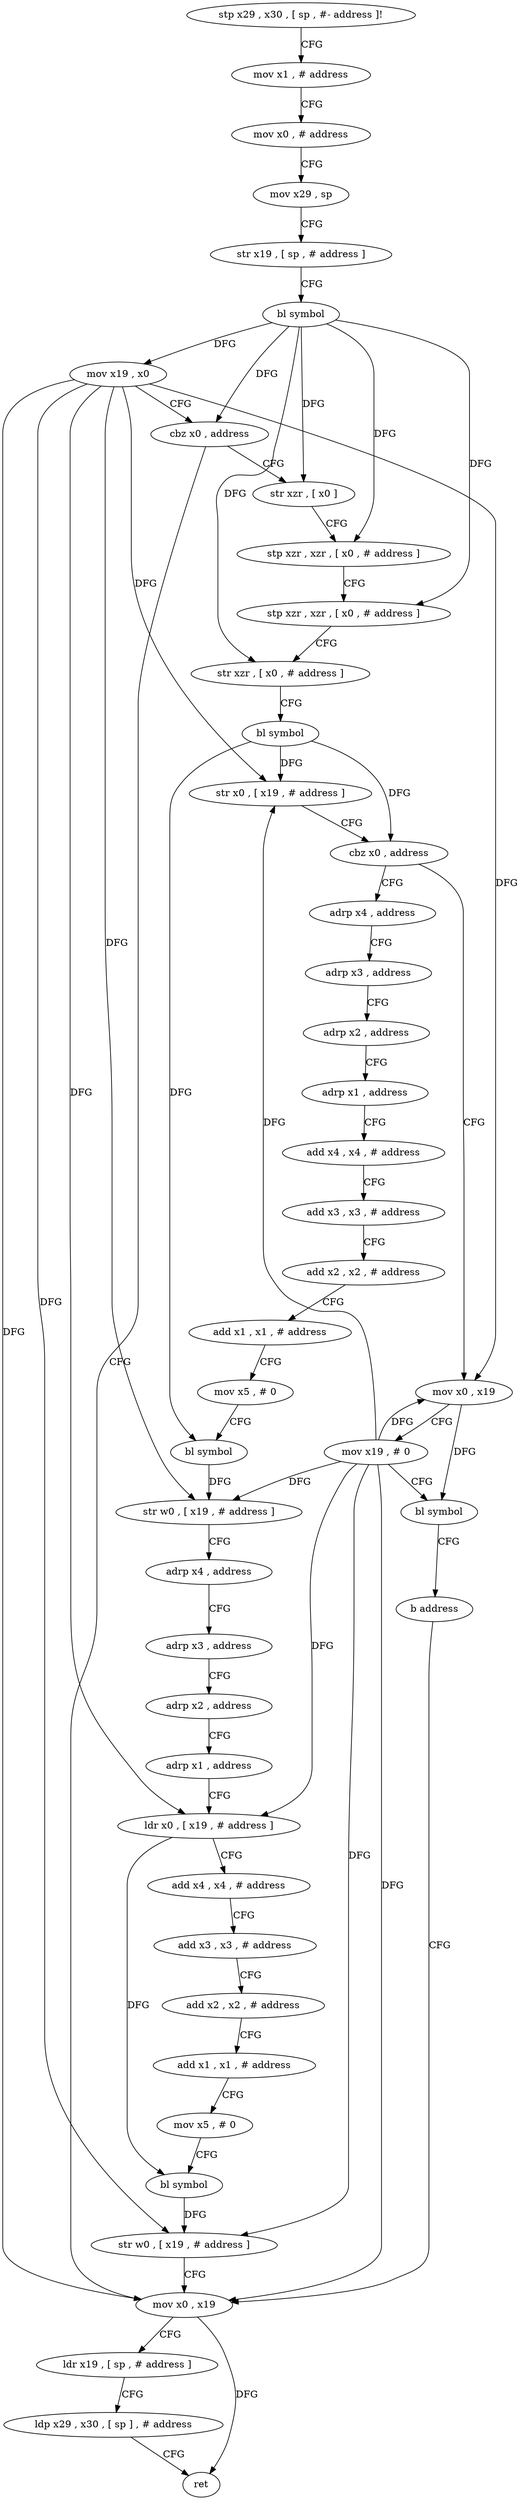 digraph "func" {
"84984" [label = "stp x29 , x30 , [ sp , #- address ]!" ]
"84988" [label = "mov x1 , # address" ]
"84992" [label = "mov x0 , # address" ]
"84996" [label = "mov x29 , sp" ]
"85000" [label = "str x19 , [ sp , # address ]" ]
"85004" [label = "bl symbol" ]
"85008" [label = "mov x19 , x0" ]
"85012" [label = "cbz x0 , address" ]
"85136" [label = "mov x0 , x19" ]
"85016" [label = "str xzr , [ x0 ]" ]
"85140" [label = "ldr x19 , [ sp , # address ]" ]
"85144" [label = "ldp x29 , x30 , [ sp ] , # address" ]
"85148" [label = "ret" ]
"85020" [label = "stp xzr , xzr , [ x0 , # address ]" ]
"85024" [label = "stp xzr , xzr , [ x0 , # address ]" ]
"85028" [label = "str xzr , [ x0 , # address ]" ]
"85032" [label = "bl symbol" ]
"85036" [label = "str x0 , [ x19 , # address ]" ]
"85040" [label = "cbz x0 , address" ]
"85152" [label = "mov x0 , x19" ]
"85044" [label = "adrp x4 , address" ]
"85156" [label = "mov x19 , # 0" ]
"85160" [label = "bl symbol" ]
"85164" [label = "b address" ]
"85048" [label = "adrp x3 , address" ]
"85052" [label = "adrp x2 , address" ]
"85056" [label = "adrp x1 , address" ]
"85060" [label = "add x4 , x4 , # address" ]
"85064" [label = "add x3 , x3 , # address" ]
"85068" [label = "add x2 , x2 , # address" ]
"85072" [label = "add x1 , x1 , # address" ]
"85076" [label = "mov x5 , # 0" ]
"85080" [label = "bl symbol" ]
"85084" [label = "str w0 , [ x19 , # address ]" ]
"85088" [label = "adrp x4 , address" ]
"85092" [label = "adrp x3 , address" ]
"85096" [label = "adrp x2 , address" ]
"85100" [label = "adrp x1 , address" ]
"85104" [label = "ldr x0 , [ x19 , # address ]" ]
"85108" [label = "add x4 , x4 , # address" ]
"85112" [label = "add x3 , x3 , # address" ]
"85116" [label = "add x2 , x2 , # address" ]
"85120" [label = "add x1 , x1 , # address" ]
"85124" [label = "mov x5 , # 0" ]
"85128" [label = "bl symbol" ]
"85132" [label = "str w0 , [ x19 , # address ]" ]
"84984" -> "84988" [ label = "CFG" ]
"84988" -> "84992" [ label = "CFG" ]
"84992" -> "84996" [ label = "CFG" ]
"84996" -> "85000" [ label = "CFG" ]
"85000" -> "85004" [ label = "CFG" ]
"85004" -> "85008" [ label = "DFG" ]
"85004" -> "85012" [ label = "DFG" ]
"85004" -> "85016" [ label = "DFG" ]
"85004" -> "85020" [ label = "DFG" ]
"85004" -> "85024" [ label = "DFG" ]
"85004" -> "85028" [ label = "DFG" ]
"85008" -> "85012" [ label = "CFG" ]
"85008" -> "85136" [ label = "DFG" ]
"85008" -> "85036" [ label = "DFG" ]
"85008" -> "85152" [ label = "DFG" ]
"85008" -> "85084" [ label = "DFG" ]
"85008" -> "85104" [ label = "DFG" ]
"85008" -> "85132" [ label = "DFG" ]
"85012" -> "85136" [ label = "CFG" ]
"85012" -> "85016" [ label = "CFG" ]
"85136" -> "85140" [ label = "CFG" ]
"85136" -> "85148" [ label = "DFG" ]
"85016" -> "85020" [ label = "CFG" ]
"85140" -> "85144" [ label = "CFG" ]
"85144" -> "85148" [ label = "CFG" ]
"85020" -> "85024" [ label = "CFG" ]
"85024" -> "85028" [ label = "CFG" ]
"85028" -> "85032" [ label = "CFG" ]
"85032" -> "85036" [ label = "DFG" ]
"85032" -> "85040" [ label = "DFG" ]
"85032" -> "85080" [ label = "DFG" ]
"85036" -> "85040" [ label = "CFG" ]
"85040" -> "85152" [ label = "CFG" ]
"85040" -> "85044" [ label = "CFG" ]
"85152" -> "85156" [ label = "CFG" ]
"85152" -> "85160" [ label = "DFG" ]
"85044" -> "85048" [ label = "CFG" ]
"85156" -> "85160" [ label = "CFG" ]
"85156" -> "85136" [ label = "DFG" ]
"85156" -> "85152" [ label = "DFG" ]
"85156" -> "85036" [ label = "DFG" ]
"85156" -> "85084" [ label = "DFG" ]
"85156" -> "85104" [ label = "DFG" ]
"85156" -> "85132" [ label = "DFG" ]
"85160" -> "85164" [ label = "CFG" ]
"85164" -> "85136" [ label = "CFG" ]
"85048" -> "85052" [ label = "CFG" ]
"85052" -> "85056" [ label = "CFG" ]
"85056" -> "85060" [ label = "CFG" ]
"85060" -> "85064" [ label = "CFG" ]
"85064" -> "85068" [ label = "CFG" ]
"85068" -> "85072" [ label = "CFG" ]
"85072" -> "85076" [ label = "CFG" ]
"85076" -> "85080" [ label = "CFG" ]
"85080" -> "85084" [ label = "DFG" ]
"85084" -> "85088" [ label = "CFG" ]
"85088" -> "85092" [ label = "CFG" ]
"85092" -> "85096" [ label = "CFG" ]
"85096" -> "85100" [ label = "CFG" ]
"85100" -> "85104" [ label = "CFG" ]
"85104" -> "85108" [ label = "CFG" ]
"85104" -> "85128" [ label = "DFG" ]
"85108" -> "85112" [ label = "CFG" ]
"85112" -> "85116" [ label = "CFG" ]
"85116" -> "85120" [ label = "CFG" ]
"85120" -> "85124" [ label = "CFG" ]
"85124" -> "85128" [ label = "CFG" ]
"85128" -> "85132" [ label = "DFG" ]
"85132" -> "85136" [ label = "CFG" ]
}
